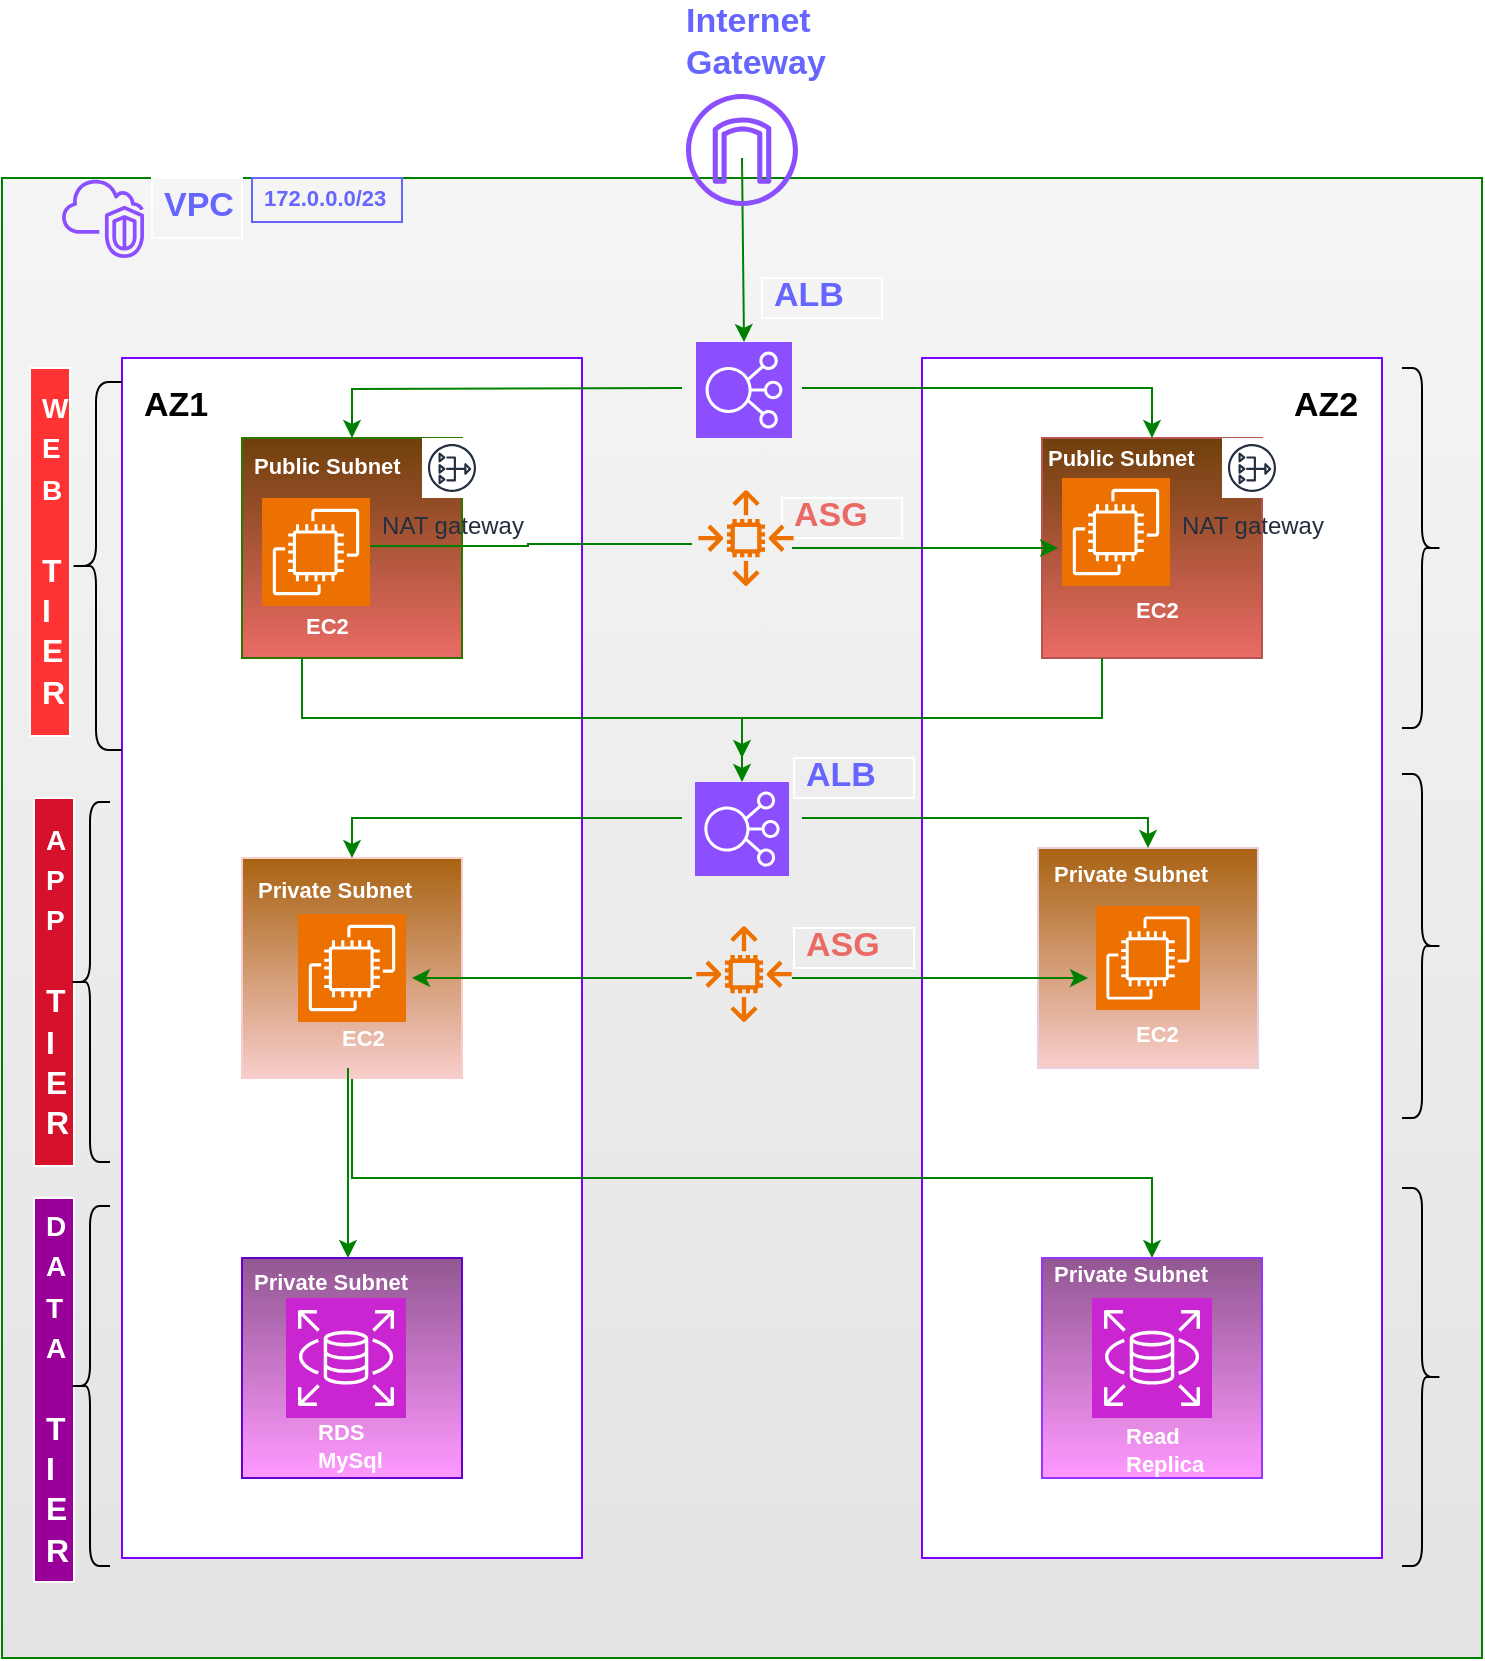<mxfile version="24.2.1" type="github">
  <diagram name="Page-1" id="yoJ9GvvQE6kx2evxTRyc">
    <mxGraphModel dx="954" dy="640" grid="1" gridSize="4" guides="1" tooltips="1" connect="1" arrows="1" fold="1" page="1" pageScale="1" pageWidth="850" pageHeight="1100" math="0" shadow="0">
      <root>
        <mxCell id="0" />
        <mxCell id="1" parent="0" />
        <mxCell id="seHQAWy8AAsvdjSIqwV6-1" value="" style="whiteSpace=wrap;html=1;aspect=fixed;fillColor=#F5F5F5;strokeColor=#008000;gradientColor=#E3E3E3;" vertex="1" parent="1">
          <mxGeometry x="60" y="230" width="740" height="740" as="geometry" />
        </mxCell>
        <mxCell id="seHQAWy8AAsvdjSIqwV6-4" value="" style="rounded=0;whiteSpace=wrap;html=1;fillColor=default;strokeColor=#7F00FF;" vertex="1" parent="1">
          <mxGeometry x="520" y="320" width="230" height="600" as="geometry" />
        </mxCell>
        <mxCell id="seHQAWy8AAsvdjSIqwV6-3" value="" style="rounded=0;whiteSpace=wrap;html=1;strokeColor=#7F00FF;" vertex="1" parent="1">
          <mxGeometry x="120" y="320" width="230" height="600" as="geometry" />
        </mxCell>
        <mxCell id="seHQAWy8AAsvdjSIqwV6-5" value="" style="whiteSpace=wrap;html=1;aspect=fixed;fillColor=#6E400B;strokeColor=#2D7600;fontColor=#ffffff;gradientColor=#EA6B66;" vertex="1" parent="1">
          <mxGeometry x="180" y="360" width="110" height="110" as="geometry" />
        </mxCell>
        <mxCell id="seHQAWy8AAsvdjSIqwV6-6" value="" style="whiteSpace=wrap;html=1;aspect=fixed;fillColor=#6E400B;strokeColor=#b85450;gradientColor=#ea6b66;" vertex="1" parent="1">
          <mxGeometry x="580" y="360" width="110" height="110" as="geometry" />
        </mxCell>
        <mxCell id="seHQAWy8AAsvdjSIqwV6-7" value="" style="whiteSpace=wrap;html=1;aspect=fixed;fillColor=#A86211;strokeColor=#E6D0DE;fontColor=#ffffff;gradientColor=#F8CECC;" vertex="1" parent="1">
          <mxGeometry x="578" y="565" width="110" height="110" as="geometry" />
        </mxCell>
        <mxCell id="seHQAWy8AAsvdjSIqwV6-51" style="edgeStyle=orthogonalEdgeStyle;rounded=0;orthogonalLoop=1;jettySize=auto;html=1;strokeColor=#008000;" edge="1" parent="1" source="seHQAWy8AAsvdjSIqwV6-8" target="seHQAWy8AAsvdjSIqwV6-9">
          <mxGeometry relative="1" as="geometry">
            <mxPoint x="635" y="790" as="targetPoint" />
            <Array as="points">
              <mxPoint x="235" y="730" />
              <mxPoint x="635" y="730" />
            </Array>
          </mxGeometry>
        </mxCell>
        <mxCell id="seHQAWy8AAsvdjSIqwV6-8" value="" style="whiteSpace=wrap;html=1;aspect=fixed;fillColor=#A86211;strokeColor=#F8CECC;fontColor=#ffffff;gradientColor=#F8CECC;" vertex="1" parent="1">
          <mxGeometry x="180" y="570" width="110" height="110" as="geometry" />
        </mxCell>
        <mxCell id="seHQAWy8AAsvdjSIqwV6-9" value="" style="whiteSpace=wrap;html=1;aspect=fixed;fillColor=#915791;strokeColor=#9933FF;gradientColor=#FF99FF;" vertex="1" parent="1">
          <mxGeometry x="580" y="770" width="110" height="110" as="geometry" />
        </mxCell>
        <mxCell id="seHQAWy8AAsvdjSIqwV6-10" value="" style="whiteSpace=wrap;html=1;aspect=fixed;fillColor=#915791;strokeColor=#6600CC;gradientColor=#FF99FF;" vertex="1" parent="1">
          <mxGeometry x="180" y="770" width="110" height="110" as="geometry" />
        </mxCell>
        <mxCell id="seHQAWy8AAsvdjSIqwV6-44" style="edgeStyle=orthogonalEdgeStyle;rounded=0;orthogonalLoop=1;jettySize=auto;html=1;strokeColor=#008000;entryX=0.5;entryY=0;entryDx=0;entryDy=0;entryPerimeter=0;" edge="1" parent="1" target="seHQAWy8AAsvdjSIqwV6-81">
          <mxGeometry relative="1" as="geometry">
            <mxPoint x="210" y="470" as="sourcePoint" />
            <mxPoint x="430" y="520" as="targetPoint" />
            <Array as="points">
              <mxPoint x="210" y="500" />
              <mxPoint x="430" y="500" />
            </Array>
          </mxGeometry>
        </mxCell>
        <mxCell id="seHQAWy8AAsvdjSIqwV6-45" style="edgeStyle=orthogonalEdgeStyle;rounded=0;orthogonalLoop=1;jettySize=auto;html=1;strokeColor=#008000;" edge="1" parent="1">
          <mxGeometry relative="1" as="geometry">
            <mxPoint x="610" y="470" as="sourcePoint" />
            <mxPoint x="430" y="520" as="targetPoint" />
            <Array as="points">
              <mxPoint x="610" y="500" />
              <mxPoint x="430" y="500" />
            </Array>
          </mxGeometry>
        </mxCell>
        <mxCell id="seHQAWy8AAsvdjSIqwV6-40" style="edgeStyle=orthogonalEdgeStyle;rounded=0;orthogonalLoop=1;jettySize=auto;html=1;strokeColor=#008000;" edge="1" parent="1">
          <mxGeometry relative="1" as="geometry">
            <mxPoint x="455" y="630" as="sourcePoint" />
            <mxPoint x="603" y="630" as="targetPoint" />
            <Array as="points">
              <mxPoint x="490" y="630" />
              <mxPoint x="490" y="630" />
            </Array>
          </mxGeometry>
        </mxCell>
        <mxCell id="seHQAWy8AAsvdjSIqwV6-41" style="edgeStyle=orthogonalEdgeStyle;rounded=0;orthogonalLoop=1;jettySize=auto;html=1;strokeColor=#008000;" edge="1" parent="1">
          <mxGeometry relative="1" as="geometry">
            <mxPoint x="405" y="630" as="sourcePoint" />
            <mxPoint x="265" y="630" as="targetPoint" />
            <Array as="points">
              <mxPoint x="330" y="630" />
              <mxPoint x="330" y="630" />
            </Array>
          </mxGeometry>
        </mxCell>
        <mxCell id="seHQAWy8AAsvdjSIqwV6-34" style="edgeStyle=orthogonalEdgeStyle;rounded=0;orthogonalLoop=1;jettySize=auto;html=1;strokeColor=#008000;fillColor=#008a00;" edge="1" parent="1" target="seHQAWy8AAsvdjSIqwV6-6">
          <mxGeometry relative="1" as="geometry">
            <mxPoint x="460" y="335" as="sourcePoint" />
            <Array as="points">
              <mxPoint x="635" y="335" />
            </Array>
          </mxGeometry>
        </mxCell>
        <mxCell id="seHQAWy8AAsvdjSIqwV6-36" style="edgeStyle=orthogonalEdgeStyle;rounded=0;orthogonalLoop=1;jettySize=auto;html=1;entryX=0.5;entryY=0;entryDx=0;entryDy=0;strokeColor=#008000;" edge="1" parent="1" target="seHQAWy8AAsvdjSIqwV6-5">
          <mxGeometry relative="1" as="geometry">
            <mxPoint x="400" y="335" as="sourcePoint" />
          </mxGeometry>
        </mxCell>
        <mxCell id="seHQAWy8AAsvdjSIqwV6-42" style="edgeStyle=orthogonalEdgeStyle;rounded=0;orthogonalLoop=1;jettySize=auto;html=1;strokeColor=#008000;" edge="1" parent="1" target="seHQAWy8AAsvdjSIqwV6-7">
          <mxGeometry relative="1" as="geometry">
            <mxPoint x="460" y="550" as="sourcePoint" />
            <mxPoint x="633" y="580" as="targetPoint" />
            <Array as="points">
              <mxPoint x="633" y="550" />
            </Array>
          </mxGeometry>
        </mxCell>
        <mxCell id="seHQAWy8AAsvdjSIqwV6-43" value="" style="edgeStyle=orthogonalEdgeStyle;rounded=0;orthogonalLoop=1;jettySize=auto;html=1;strokeColor=#008000;" edge="1" parent="1">
          <mxGeometry relative="1" as="geometry">
            <mxPoint x="400" y="550" as="sourcePoint" />
            <mxPoint x="235" y="570" as="targetPoint" />
            <Array as="points">
              <mxPoint x="235" y="550" />
            </Array>
          </mxGeometry>
        </mxCell>
        <mxCell id="seHQAWy8AAsvdjSIqwV6-21" value="NAT gateway" style="sketch=0;outlineConnect=0;fontColor=#232F3E;gradientColor=none;strokeColor=#232F3E;fillColor=#ffffff;dashed=0;verticalLabelPosition=bottom;verticalAlign=top;align=center;html=1;fontSize=12;fontStyle=0;aspect=fixed;shape=mxgraph.aws4.resourceIcon;resIcon=mxgraph.aws4.nat_gateway;" vertex="1" parent="1">
          <mxGeometry x="270" y="360" width="30" height="30" as="geometry" />
        </mxCell>
        <mxCell id="seHQAWy8AAsvdjSIqwV6-24" value="NAT gateway" style="sketch=0;outlineConnect=0;fontColor=#232F3E;gradientColor=none;strokeColor=#232F3E;fillColor=#ffffff;dashed=0;verticalLabelPosition=bottom;verticalAlign=top;align=center;html=1;fontSize=12;fontStyle=0;aspect=fixed;shape=mxgraph.aws4.resourceIcon;resIcon=mxgraph.aws4.nat_gateway;" vertex="1" parent="1">
          <mxGeometry x="670" y="360" width="30" height="30" as="geometry" />
        </mxCell>
        <mxCell id="seHQAWy8AAsvdjSIqwV6-32" value="" style="edgeStyle=orthogonalEdgeStyle;rounded=0;orthogonalLoop=1;jettySize=auto;html=1;strokeColor=#008000;entryX=0.5;entryY=0;entryDx=0;entryDy=0;entryPerimeter=0;" edge="1" parent="1" target="seHQAWy8AAsvdjSIqwV6-74">
          <mxGeometry relative="1" as="geometry">
            <mxPoint x="430" y="220" as="sourcePoint" />
            <mxPoint x="430" y="290" as="targetPoint" />
          </mxGeometry>
        </mxCell>
        <mxCell id="seHQAWy8AAsvdjSIqwV6-46" style="edgeStyle=orthogonalEdgeStyle;rounded=0;orthogonalLoop=1;jettySize=auto;html=1;strokeColor=#008000;" edge="1" parent="1">
          <mxGeometry relative="1" as="geometry">
            <mxPoint x="455" y="415" as="sourcePoint" />
            <mxPoint x="588" y="415" as="targetPoint" />
            <Array as="points">
              <mxPoint x="577" y="415" />
            </Array>
          </mxGeometry>
        </mxCell>
        <mxCell id="seHQAWy8AAsvdjSIqwV6-47" style="edgeStyle=orthogonalEdgeStyle;rounded=0;orthogonalLoop=1;jettySize=auto;html=1;strokeColor=#008000;" edge="1" parent="1">
          <mxGeometry relative="1" as="geometry">
            <mxPoint x="405" y="413" as="sourcePoint" />
            <mxPoint x="240" y="413" as="targetPoint" />
            <Array as="points">
              <mxPoint x="323" y="413" />
              <mxPoint x="323" y="414" />
            </Array>
          </mxGeometry>
        </mxCell>
        <mxCell id="seHQAWy8AAsvdjSIqwV6-50" style="edgeStyle=orthogonalEdgeStyle;rounded=0;orthogonalLoop=1;jettySize=auto;html=1;strokeColor=#008000;" edge="1" parent="1">
          <mxGeometry relative="1" as="geometry">
            <mxPoint x="233" y="675" as="sourcePoint" />
            <mxPoint x="233" y="770" as="targetPoint" />
            <Array as="points">
              <mxPoint x="233" y="770" />
              <mxPoint x="233" y="770" />
            </Array>
          </mxGeometry>
        </mxCell>
        <mxCell id="seHQAWy8AAsvdjSIqwV6-53" value="AZ1" style="strokeWidth=1;shadow=0;dashed=0;align=center;html=1;shape=mxgraph.mockup.text.textBox;fontColor=#000000;align=left;fontSize=17;spacingLeft=4;spacingTop=-3;whiteSpace=wrap;strokeColor=#FFFFFF;mainText=;fillColor=none;fontStyle=1" vertex="1" parent="1">
          <mxGeometry x="125" y="330" width="45" height="30" as="geometry" />
        </mxCell>
        <mxCell id="seHQAWy8AAsvdjSIqwV6-54" value="AZ2" style="strokeWidth=1;shadow=0;dashed=0;align=center;html=1;shape=mxgraph.mockup.text.textBox;fontColor=#000000;align=left;fontSize=17;spacingLeft=4;spacingTop=-3;whiteSpace=wrap;strokeColor=#FFFFFF;mainText=;fillColor=none;fontStyle=1" vertex="1" parent="1">
          <mxGeometry x="700" y="330" width="40" height="30" as="geometry" />
        </mxCell>
        <mxCell id="seHQAWy8AAsvdjSIqwV6-60" value="" style="sketch=0;points=[[0,0,0],[0.25,0,0],[0.5,0,0],[0.75,0,0],[1,0,0],[0,1,0],[0.25,1,0],[0.5,1,0],[0.75,1,0],[1,1,0],[0,0.25,0],[0,0.5,0],[0,0.75,0],[1,0.25,0],[1,0.5,0],[1,0.75,0]];outlineConnect=0;fontColor=#232F3E;fillColor=#ED7100;strokeColor=#ffffff;dashed=0;verticalLabelPosition=bottom;verticalAlign=top;align=center;html=1;fontSize=12;fontStyle=0;aspect=fixed;shape=mxgraph.aws4.resourceIcon;resIcon=mxgraph.aws4.ec2;" vertex="1" parent="1">
          <mxGeometry x="190" y="390" width="54" height="54" as="geometry" />
        </mxCell>
        <mxCell id="seHQAWy8AAsvdjSIqwV6-65" value="" style="sketch=0;points=[[0,0,0],[0.25,0,0],[0.5,0,0],[0.75,0,0],[1,0,0],[0,1,0],[0.25,1,0],[0.5,1,0],[0.75,1,0],[1,1,0],[0,0.25,0],[0,0.5,0],[0,0.75,0],[1,0.25,0],[1,0.5,0],[1,0.75,0]];outlineConnect=0;fontColor=#232F3E;fillColor=#ED7100;strokeColor=#ffffff;dashed=0;verticalLabelPosition=bottom;verticalAlign=top;align=center;html=1;fontSize=12;fontStyle=0;aspect=fixed;shape=mxgraph.aws4.resourceIcon;resIcon=mxgraph.aws4.ec2;" vertex="1" parent="1">
          <mxGeometry x="607" y="594" width="52" height="52" as="geometry" />
        </mxCell>
        <mxCell id="seHQAWy8AAsvdjSIqwV6-66" value="" style="sketch=0;points=[[0,0,0],[0.25,0,0],[0.5,0,0],[0.75,0,0],[1,0,0],[0,1,0],[0.25,1,0],[0.5,1,0],[0.75,1,0],[1,1,0],[0,0.25,0],[0,0.5,0],[0,0.75,0],[1,0.25,0],[1,0.5,0],[1,0.75,0]];outlineConnect=0;fontColor=#232F3E;fillColor=#ED7100;strokeColor=#ffffff;dashed=0;verticalLabelPosition=bottom;verticalAlign=top;align=center;html=1;fontSize=12;fontStyle=0;aspect=fixed;shape=mxgraph.aws4.resourceIcon;resIcon=mxgraph.aws4.ec2;" vertex="1" parent="1">
          <mxGeometry x="208" y="598" width="54" height="54" as="geometry" />
        </mxCell>
        <mxCell id="seHQAWy8AAsvdjSIqwV6-67" value="" style="sketch=0;points=[[0,0,0],[0.25,0,0],[0.5,0,0],[0.75,0,0],[1,0,0],[0,1,0],[0.25,1,0],[0.5,1,0],[0.75,1,0],[1,1,0],[0,0.25,0],[0,0.5,0],[0,0.75,0],[1,0.25,0],[1,0.5,0],[1,0.75,0]];outlineConnect=0;fontColor=#232F3E;fillColor=#ED7100;strokeColor=#ffffff;dashed=0;verticalLabelPosition=bottom;verticalAlign=top;align=center;html=1;fontSize=12;fontStyle=0;aspect=fixed;shape=mxgraph.aws4.resourceIcon;resIcon=mxgraph.aws4.ec2;" vertex="1" parent="1">
          <mxGeometry x="590" y="380" width="54" height="54" as="geometry" />
        </mxCell>
        <mxCell id="seHQAWy8AAsvdjSIqwV6-69" value="" style="sketch=0;points=[[0,0,0],[0.25,0,0],[0.5,0,0],[0.75,0,0],[1,0,0],[0,1,0],[0.25,1,0],[0.5,1,0],[0.75,1,0],[1,1,0],[0,0.25,0],[0,0.5,0],[0,0.75,0],[1,0.25,0],[1,0.5,0],[1,0.75,0]];outlineConnect=0;fontColor=#232F3E;fillColor=#C925D1;strokeColor=#ffffff;dashed=0;verticalLabelPosition=bottom;verticalAlign=top;align=center;html=1;fontSize=12;fontStyle=0;aspect=fixed;shape=mxgraph.aws4.resourceIcon;resIcon=mxgraph.aws4.rds;" vertex="1" parent="1">
          <mxGeometry x="202" y="790" width="60" height="60" as="geometry" />
        </mxCell>
        <mxCell id="seHQAWy8AAsvdjSIqwV6-70" value="" style="sketch=0;points=[[0,0,0],[0.25,0,0],[0.5,0,0],[0.75,0,0],[1,0,0],[0,1,0],[0.25,1,0],[0.5,1,0],[0.75,1,0],[1,1,0],[0,0.25,0],[0,0.5,0],[0,0.75,0],[1,0.25,0],[1,0.5,0],[1,0.75,0]];outlineConnect=0;fontColor=#232F3E;fillColor=#C925D1;strokeColor=#ffffff;dashed=0;verticalLabelPosition=bottom;verticalAlign=top;align=center;html=1;fontSize=12;fontStyle=0;aspect=fixed;shape=mxgraph.aws4.resourceIcon;resIcon=mxgraph.aws4.rds;" vertex="1" parent="1">
          <mxGeometry x="605" y="790" width="60" height="60" as="geometry" />
        </mxCell>
        <mxCell id="seHQAWy8AAsvdjSIqwV6-74" value="" style="sketch=0;points=[[0,0,0],[0.25,0,0],[0.5,0,0],[0.75,0,0],[1,0,0],[0,1,0],[0.25,1,0],[0.5,1,0],[0.75,1,0],[1,1,0],[0,0.25,0],[0,0.5,0],[0,0.75,0],[1,0.25,0],[1,0.5,0],[1,0.75,0]];outlineConnect=0;fontColor=#232F3E;fillColor=#8C4FFF;strokeColor=#ffffff;dashed=0;verticalLabelPosition=bottom;verticalAlign=top;align=center;html=1;fontSize=12;fontStyle=0;aspect=fixed;shape=mxgraph.aws4.resourceIcon;resIcon=mxgraph.aws4.elastic_load_balancing;" vertex="1" parent="1">
          <mxGeometry x="407" y="312" width="48" height="48" as="geometry" />
        </mxCell>
        <mxCell id="seHQAWy8AAsvdjSIqwV6-75" value="" style="sketch=0;outlineConnect=0;fontColor=#232F3E;gradientColor=none;fillColor=#8C4FFF;strokeColor=none;dashed=0;verticalLabelPosition=bottom;verticalAlign=top;align=center;html=1;fontSize=12;fontStyle=0;aspect=fixed;pointerEvents=1;shape=mxgraph.aws4.internet_gateway;" vertex="1" parent="1">
          <mxGeometry x="402" y="188" width="56" height="56" as="geometry" />
        </mxCell>
        <mxCell id="seHQAWy8AAsvdjSIqwV6-76" value="" style="sketch=0;outlineConnect=0;fontColor=#232F3E;gradientColor=none;fillColor=#8C4FFF;strokeColor=none;dashed=0;verticalLabelPosition=bottom;verticalAlign=top;align=center;html=1;fontSize=12;fontStyle=0;aspect=fixed;pointerEvents=1;shape=mxgraph.aws4.vpc_virtual_private_cloud_vpc;" vertex="1" parent="1">
          <mxGeometry x="90" y="230" width="41.05" height="40" as="geometry" />
        </mxCell>
        <mxCell id="seHQAWy8AAsvdjSIqwV6-77" value="VPC" style="strokeWidth=1;shadow=0;dashed=0;align=center;html=1;shape=mxgraph.mockup.text.textBox;fontColor=#6666FF;align=left;fontSize=17;spacingLeft=4;spacingTop=-3;whiteSpace=wrap;strokeColor=#FFFFFF;mainText=;fillColor=none;fontStyle=1" vertex="1" parent="1">
          <mxGeometry x="135" y="230" width="45" height="30" as="geometry" />
        </mxCell>
        <mxCell id="seHQAWy8AAsvdjSIqwV6-78" value="Internet Gateway" style="strokeWidth=1;shadow=0;dashed=0;align=center;html=1;shape=mxgraph.mockup.text.textBox;fontColor=#6666FF;align=left;fontSize=17;spacingLeft=4;spacingTop=-3;whiteSpace=wrap;strokeColor=#FFFFFF;mainText=;fillColor=none;fontStyle=1" vertex="1" parent="1">
          <mxGeometry x="396" y="148" width="80" height="30" as="geometry" />
        </mxCell>
        <mxCell id="seHQAWy8AAsvdjSIqwV6-79" value="ALB" style="strokeWidth=1;shadow=0;dashed=0;align=center;html=1;shape=mxgraph.mockup.text.textBox;fontColor=#6666FF;align=left;fontSize=17;spacingLeft=4;spacingTop=-3;whiteSpace=wrap;strokeColor=#FFFFFF;mainText=;fillColor=none;fontStyle=1" vertex="1" parent="1">
          <mxGeometry x="440" y="280" width="60" height="20" as="geometry" />
        </mxCell>
        <mxCell id="seHQAWy8AAsvdjSIqwV6-80" value="ALB" style="strokeWidth=1;shadow=0;dashed=0;align=center;html=1;shape=mxgraph.mockup.text.textBox;fontColor=#6666FF;align=left;fontSize=17;spacingLeft=4;spacingTop=-3;whiteSpace=wrap;strokeColor=#FFFFFF;mainText=;fillColor=none;fontStyle=1" vertex="1" parent="1">
          <mxGeometry x="456" y="520" width="60" height="20" as="geometry" />
        </mxCell>
        <mxCell id="seHQAWy8AAsvdjSIqwV6-81" value="" style="sketch=0;points=[[0,0,0],[0.25,0,0],[0.5,0,0],[0.75,0,0],[1,0,0],[0,1,0],[0.25,1,0],[0.5,1,0],[0.75,1,0],[1,1,0],[0,0.25,0],[0,0.5,0],[0,0.75,0],[1,0.25,0],[1,0.5,0],[1,0.75,0]];outlineConnect=0;fontColor=#232F3E;fillColor=#8C4FFF;strokeColor=#ffffff;dashed=0;verticalLabelPosition=bottom;verticalAlign=top;align=center;html=1;fontSize=12;fontStyle=0;aspect=fixed;shape=mxgraph.aws4.resourceIcon;resIcon=mxgraph.aws4.elastic_load_balancing;" vertex="1" parent="1">
          <mxGeometry x="406.5" y="532" width="47" height="47" as="geometry" />
        </mxCell>
        <mxCell id="seHQAWy8AAsvdjSIqwV6-82" value="&lt;font color=&quot;#ea6b66&quot;&gt;ASG&lt;/font&gt;" style="strokeWidth=1;shadow=0;dashed=0;align=center;html=1;shape=mxgraph.mockup.text.textBox;fontColor=#6666FF;align=left;fontSize=17;spacingLeft=4;spacingTop=-3;whiteSpace=wrap;strokeColor=#FFFFFF;mainText=;fillColor=none;fontStyle=1" vertex="1" parent="1">
          <mxGeometry x="450" y="390" width="60" height="20" as="geometry" />
        </mxCell>
        <mxCell id="seHQAWy8AAsvdjSIqwV6-83" value="&lt;font color=&quot;#ea6b66&quot;&gt;ASG&lt;/font&gt;" style="strokeWidth=1;shadow=0;dashed=0;align=center;html=1;shape=mxgraph.mockup.text.textBox;fontColor=#6666FF;align=left;fontSize=17;spacingLeft=4;spacingTop=-3;whiteSpace=wrap;strokeColor=#FFFFFF;mainText=;fillColor=none;fontStyle=1" vertex="1" parent="1">
          <mxGeometry x="456" y="605" width="60" height="20" as="geometry" />
        </mxCell>
        <mxCell id="seHQAWy8AAsvdjSIqwV6-87" value="" style="sketch=0;outlineConnect=0;fontColor=#232F3E;gradientColor=none;fillColor=#ED7100;strokeColor=none;dashed=0;verticalLabelPosition=bottom;verticalAlign=top;align=center;html=1;fontSize=12;fontStyle=0;aspect=fixed;pointerEvents=1;shape=mxgraph.aws4.auto_scaling2;" vertex="1" parent="1">
          <mxGeometry x="408" y="386" width="48" height="48" as="geometry" />
        </mxCell>
        <mxCell id="seHQAWy8AAsvdjSIqwV6-88" value="" style="sketch=0;outlineConnect=0;fontColor=#232F3E;gradientColor=none;fillColor=#ED7100;strokeColor=none;dashed=0;verticalLabelPosition=bottom;verticalAlign=top;align=center;html=1;fontSize=12;fontStyle=0;aspect=fixed;pointerEvents=1;shape=mxgraph.aws4.auto_scaling2;" vertex="1" parent="1">
          <mxGeometry x="407" y="604" width="48" height="48" as="geometry" />
        </mxCell>
        <mxCell id="seHQAWy8AAsvdjSIqwV6-90" value="Public Subnet" style="strokeWidth=1;shadow=0;dashed=0;align=center;html=1;shape=mxgraph.mockup.text.textBox;align=left;fontSize=11;spacingLeft=4;spacingTop=-3;whiteSpace=wrap;mainText=;fillColor=none;fontStyle=1;strokeColor=none;fontColor=#FFFFFF;" vertex="1" parent="1">
          <mxGeometry x="180" y="360" width="80" height="30" as="geometry" />
        </mxCell>
        <mxCell id="seHQAWy8AAsvdjSIqwV6-91" value="Public Subnet" style="strokeWidth=1;shadow=0;dashed=0;align=center;html=1;shape=mxgraph.mockup.text.textBox;align=left;fontSize=11;spacingLeft=4;spacingTop=-3;whiteSpace=wrap;mainText=;fillColor=none;fontStyle=1;strokeColor=none;fontColor=#FFFFFF;" vertex="1" parent="1">
          <mxGeometry x="577" y="356" width="80" height="30" as="geometry" />
        </mxCell>
        <mxCell id="seHQAWy8AAsvdjSIqwV6-92" value="Private Subnet" style="strokeWidth=1;shadow=0;dashed=0;align=center;html=1;shape=mxgraph.mockup.text.textBox;align=left;fontSize=11;spacingLeft=4;spacingTop=-3;whiteSpace=wrap;mainText=;fillColor=none;fontStyle=1;strokeColor=none;fontColor=#FFFFFF;" vertex="1" parent="1">
          <mxGeometry x="182" y="572" width="90" height="30" as="geometry" />
        </mxCell>
        <mxCell id="seHQAWy8AAsvdjSIqwV6-93" value="Private Subnet" style="strokeWidth=1;shadow=0;dashed=0;align=center;html=1;shape=mxgraph.mockup.text.textBox;align=left;fontSize=11;spacingLeft=4;spacingTop=-3;whiteSpace=wrap;mainText=;fillColor=none;fontStyle=1;strokeColor=none;fontColor=#FFFFFF;" vertex="1" parent="1">
          <mxGeometry x="580" y="764" width="90" height="30" as="geometry" />
        </mxCell>
        <mxCell id="seHQAWy8AAsvdjSIqwV6-94" value="Private Subnet" style="strokeWidth=1;shadow=0;dashed=0;align=center;html=1;shape=mxgraph.mockup.text.textBox;align=left;fontSize=11;spacingLeft=4;spacingTop=-3;whiteSpace=wrap;mainText=;fillColor=none;fontStyle=1;strokeColor=none;fontColor=#FFFFFF;" vertex="1" parent="1">
          <mxGeometry x="580" y="564" width="90" height="30" as="geometry" />
        </mxCell>
        <mxCell id="seHQAWy8AAsvdjSIqwV6-95" value="Private Subnet" style="strokeWidth=1;shadow=0;dashed=0;align=center;html=1;shape=mxgraph.mockup.text.textBox;align=left;fontSize=11;spacingLeft=4;spacingTop=-3;whiteSpace=wrap;mainText=;fillColor=none;fontStyle=1;strokeColor=none;fontColor=#FFFFFF;" vertex="1" parent="1">
          <mxGeometry x="180" y="768" width="90" height="30" as="geometry" />
        </mxCell>
        <mxCell id="seHQAWy8AAsvdjSIqwV6-96" value="EC2" style="strokeWidth=1;shadow=0;dashed=0;align=center;html=1;shape=mxgraph.mockup.text.textBox;align=left;fontSize=11;spacingLeft=4;spacingTop=-3;whiteSpace=wrap;mainText=;fillColor=none;fontStyle=1;strokeColor=none;fontColor=#FFFFFF;" vertex="1" parent="1">
          <mxGeometry x="224" y="646" width="38" height="30" as="geometry" />
        </mxCell>
        <mxCell id="seHQAWy8AAsvdjSIqwV6-98" value="EC2" style="strokeWidth=1;shadow=0;dashed=0;align=center;html=1;shape=mxgraph.mockup.text.textBox;align=left;fontSize=11;spacingLeft=4;spacingTop=-3;whiteSpace=wrap;mainText=;fillColor=none;fontStyle=1;strokeColor=none;fontColor=#FFFFFF;" vertex="1" parent="1">
          <mxGeometry x="621" y="432" width="38" height="30" as="geometry" />
        </mxCell>
        <mxCell id="seHQAWy8AAsvdjSIqwV6-99" value="EC2" style="strokeWidth=1;shadow=0;dashed=0;align=center;html=1;shape=mxgraph.mockup.text.textBox;align=left;fontSize=11;spacingLeft=4;spacingTop=-3;whiteSpace=wrap;mainText=;fillColor=none;fontStyle=1;strokeColor=none;fontColor=#FFFFFF;" vertex="1" parent="1">
          <mxGeometry x="206" y="440" width="38" height="30" as="geometry" />
        </mxCell>
        <mxCell id="seHQAWy8AAsvdjSIqwV6-100" value="EC2" style="strokeWidth=1;shadow=0;dashed=0;align=center;html=1;shape=mxgraph.mockup.text.textBox;align=left;fontSize=11;spacingLeft=4;spacingTop=-3;whiteSpace=wrap;mainText=;fillColor=none;fontStyle=1;strokeColor=none;fontColor=#FFFFFF;" vertex="1" parent="1">
          <mxGeometry x="621" y="644" width="38" height="30" as="geometry" />
        </mxCell>
        <mxCell id="seHQAWy8AAsvdjSIqwV6-101" value="RDS&lt;div&gt;MySql&lt;/div&gt;" style="strokeWidth=1;shadow=0;dashed=0;align=center;html=1;shape=mxgraph.mockup.text.textBox;align=left;fontSize=11;spacingLeft=4;spacingTop=-3;whiteSpace=wrap;mainText=;fillColor=none;fontStyle=1;strokeColor=none;fontColor=#FFFFFF;" vertex="1" parent="1">
          <mxGeometry x="212" y="850" width="38" height="30" as="geometry" />
        </mxCell>
        <mxCell id="seHQAWy8AAsvdjSIqwV6-103" value="Read Replica" style="strokeWidth=1;shadow=0;dashed=0;align=center;html=1;shape=mxgraph.mockup.text.textBox;align=left;fontSize=11;spacingLeft=4;spacingTop=-3;whiteSpace=wrap;mainText=;fillColor=none;fontStyle=1;strokeColor=none;fontColor=#FFFFFF;" vertex="1" parent="1">
          <mxGeometry x="616" y="852" width="38" height="30" as="geometry" />
        </mxCell>
        <mxCell id="seHQAWy8AAsvdjSIqwV6-104" value="&lt;font color=&quot;#6666ff&quot; style=&quot;font-size: 11px;&quot;&gt;172.0.0.0/23&lt;/font&gt;" style="strokeWidth=1;shadow=0;dashed=0;align=center;html=1;shape=mxgraph.mockup.text.textBox;align=left;fontSize=11;spacingLeft=4;spacingTop=-3;whiteSpace=wrap;mainText=;fillColor=none;fontStyle=1;strokeColor=#6666FF;fontColor=#FFFFFF;" vertex="1" parent="1">
          <mxGeometry x="185" y="230" width="75" height="22" as="geometry" />
        </mxCell>
        <mxCell id="seHQAWy8AAsvdjSIqwV6-105" value="&lt;div style=&quot;text-align: justify;&quot;&gt;&lt;span style=&quot;background-color: initial;&quot;&gt;&lt;font style=&quot;font-size: 14px;&quot;&gt;&lt;br&gt;&lt;/font&gt;&lt;/span&gt;&lt;/div&gt;&lt;div style=&quot;text-align: justify;&quot;&gt;&lt;span style=&quot;background-color: initial;&quot;&gt;&lt;font style=&quot;font-size: 14px;&quot;&gt;W E B&lt;/font&gt;&lt;/span&gt;&lt;/div&gt;&lt;div style=&quot;text-align: justify;&quot;&gt;&lt;span style=&quot;background-color: initial;&quot;&gt;&lt;font size=&quot;3&quot; style=&quot;&quot;&gt;&amp;nbsp; T I E R&lt;/font&gt;&lt;/span&gt;&lt;/div&gt;&lt;div style=&quot;text-align: justify;&quot;&gt;&lt;br&gt;&lt;/div&gt;" style="strokeWidth=1;shadow=0;dashed=0;align=center;html=1;shape=mxgraph.mockup.text.textBox;fontColor=#FFFFFF;align=left;fontSize=17;spacingLeft=4;spacingTop=-3;whiteSpace=wrap;strokeColor=#FFFFFF;mainText=;fillColor=#FF3333;fontStyle=1;direction=south;" vertex="1" parent="1">
          <mxGeometry x="74" y="325" width="20" height="184" as="geometry" />
        </mxCell>
        <mxCell id="seHQAWy8AAsvdjSIqwV6-106" value="&lt;div style=&quot;text-align: justify;&quot;&gt;&lt;span style=&quot;background-color: initial;&quot;&gt;&lt;font style=&quot;font-size: 14px;&quot;&gt;&lt;br&gt;&lt;/font&gt;&lt;/span&gt;&lt;/div&gt;&lt;div style=&quot;text-align: justify;&quot;&gt;&lt;span style=&quot;background-color: initial;&quot;&gt;&lt;font style=&quot;font-size: 14px;&quot;&gt;D A T A&lt;/font&gt;&lt;/span&gt;&lt;/div&gt;&lt;div style=&quot;text-align: justify;&quot;&gt;&lt;span style=&quot;background-color: initial;&quot;&gt;&lt;font size=&quot;3&quot; style=&quot;&quot;&gt;&lt;br&gt;&lt;/font&gt;&lt;/span&gt;&lt;/div&gt;&lt;div style=&quot;text-align: justify;&quot;&gt;&lt;span style=&quot;background-color: initial;&quot;&gt;&lt;font size=&quot;3&quot; style=&quot;&quot;&gt;T I E R&lt;/font&gt;&lt;/span&gt;&lt;/div&gt;&lt;div style=&quot;text-align: justify;&quot;&gt;&lt;br&gt;&lt;/div&gt;" style="strokeWidth=1;shadow=0;dashed=0;align=center;html=1;shape=mxgraph.mockup.text.textBox;fontColor=#FFFFFF;align=left;fontSize=17;spacingLeft=4;spacingTop=-3;whiteSpace=wrap;strokeColor=#FFFFFF;mainText=;fillColor=#990099;fontStyle=1;direction=south;" vertex="1" parent="1">
          <mxGeometry x="76" y="740" width="20" height="192" as="geometry" />
        </mxCell>
        <mxCell id="seHQAWy8AAsvdjSIqwV6-107" value="&lt;div style=&quot;text-align: justify;&quot;&gt;&lt;span style=&quot;background-color: initial;&quot;&gt;&lt;font style=&quot;font-size: 18px;&quot;&gt;&lt;br&gt;&lt;/font&gt;&lt;/span&gt;&lt;/div&gt;&lt;div style=&quot;text-align: justify;&quot;&gt;&lt;span style=&quot;background-color: initial;&quot;&gt;&lt;font style=&quot;font-size: 14px;&quot;&gt;A P P&lt;/font&gt;&lt;/span&gt;&lt;/div&gt;&lt;div style=&quot;text-align: justify;&quot;&gt;&lt;span style=&quot;background-color: initial;&quot;&gt;&lt;font size=&quot;3&quot; style=&quot;&quot;&gt;&amp;nbsp; T I E R&lt;/font&gt;&lt;/span&gt;&lt;/div&gt;&lt;div style=&quot;text-align: justify;&quot;&gt;&lt;br&gt;&lt;/div&gt;" style="strokeWidth=1;shadow=0;dashed=0;align=center;html=1;shape=mxgraph.mockup.text.textBox;fontColor=#FFFFFF;align=left;fontSize=17;spacingLeft=4;spacingTop=-3;whiteSpace=wrap;strokeColor=#FFFFFF;mainText=;fillColor=#D6112C;fontStyle=1;direction=south;" vertex="1" parent="1">
          <mxGeometry x="76" y="540" width="20" height="184" as="geometry" />
        </mxCell>
        <mxCell id="seHQAWy8AAsvdjSIqwV6-108" value="" style="shape=curlyBracket;whiteSpace=wrap;html=1;rounded=1;labelPosition=left;verticalLabelPosition=middle;align=right;verticalAlign=middle;" vertex="1" parent="1">
          <mxGeometry x="94" y="332" width="26" height="184" as="geometry" />
        </mxCell>
        <mxCell id="seHQAWy8AAsvdjSIqwV6-109" value="" style="shape=curlyBracket;whiteSpace=wrap;html=1;rounded=1;flipH=1;labelPosition=right;verticalLabelPosition=middle;align=left;verticalAlign=middle;" vertex="1" parent="1">
          <mxGeometry x="760" y="325" width="20" height="180" as="geometry" />
        </mxCell>
        <mxCell id="seHQAWy8AAsvdjSIqwV6-110" value="" style="shape=curlyBracket;whiteSpace=wrap;html=1;rounded=1;labelPosition=left;verticalLabelPosition=middle;align=right;verticalAlign=middle;" vertex="1" parent="1">
          <mxGeometry x="94" y="744" width="20" height="180" as="geometry" />
        </mxCell>
        <mxCell id="seHQAWy8AAsvdjSIqwV6-112" value="" style="shape=curlyBracket;whiteSpace=wrap;html=1;rounded=1;labelPosition=left;verticalLabelPosition=middle;align=right;verticalAlign=middle;" vertex="1" parent="1">
          <mxGeometry x="94" y="542" width="20" height="180" as="geometry" />
        </mxCell>
        <mxCell id="seHQAWy8AAsvdjSIqwV6-113" value="" style="shape=curlyBracket;whiteSpace=wrap;html=1;rounded=1;flipH=1;labelPosition=right;verticalLabelPosition=middle;align=left;verticalAlign=middle;" vertex="1" parent="1">
          <mxGeometry x="760" y="528" width="20" height="172" as="geometry" />
        </mxCell>
        <mxCell id="seHQAWy8AAsvdjSIqwV6-114" value="" style="shape=curlyBracket;whiteSpace=wrap;html=1;rounded=1;flipH=1;labelPosition=right;verticalLabelPosition=middle;align=left;verticalAlign=middle;size=0.5;" vertex="1" parent="1">
          <mxGeometry x="760" y="735" width="20" height="189" as="geometry" />
        </mxCell>
      </root>
    </mxGraphModel>
  </diagram>
</mxfile>
